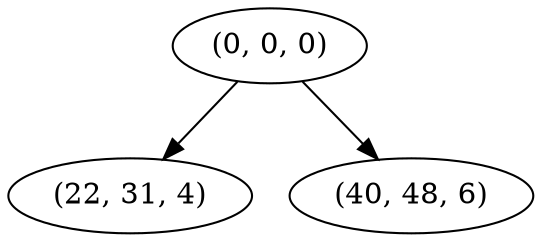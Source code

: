 digraph tree {
    "(0, 0, 0)";
    "(22, 31, 4)";
    "(40, 48, 6)";
    "(0, 0, 0)" -> "(22, 31, 4)";
    "(0, 0, 0)" -> "(40, 48, 6)";
}
